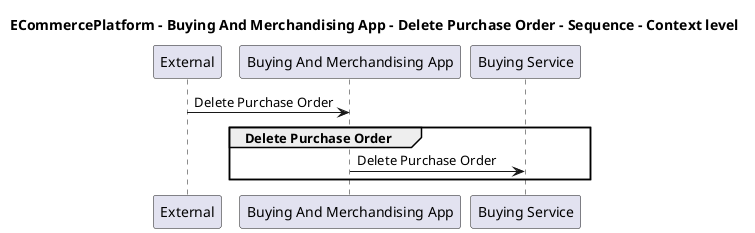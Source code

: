 @startuml

title ECommercePlatform - Buying And Merchandising App - Delete Purchase Order - Sequence - Context level

participant "External" as C4InterFlow.SoftwareSystems.ExternalSystem
participant "Buying And Merchandising App" as ECommercePlatform.SoftwareSystems.BuyingAndMerchandisingApp
participant "Buying Service" as ECommercePlatform.SoftwareSystems.BuyingService

C4InterFlow.SoftwareSystems.ExternalSystem -> ECommercePlatform.SoftwareSystems.BuyingAndMerchandisingApp : Delete Purchase Order
group Delete Purchase Order
ECommercePlatform.SoftwareSystems.BuyingAndMerchandisingApp -> ECommercePlatform.SoftwareSystems.BuyingService : Delete Purchase Order
end


@enduml
